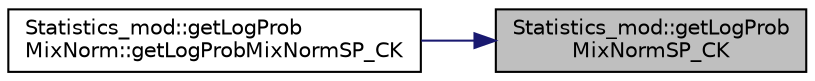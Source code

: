 digraph "Statistics_mod::getLogProbMixNormSP_CK"
{
 // LATEX_PDF_SIZE
  edge [fontname="Helvetica",fontsize="10",labelfontname="Helvetica",labelfontsize="10"];
  node [fontname="Helvetica",fontsize="10",shape=record];
  rankdir="RL";
  Node1 [label="Statistics_mod::getLogProb\lMixNormSP_CK",height=0.2,width=0.4,color="black", fillcolor="grey75", style="filled", fontcolor="black",tooltip=" "];
  Node1 -> Node2 [dir="back",color="midnightblue",fontsize="10",style="solid"];
  Node2 [label="Statistics_mod::getLogProb\lMixNorm::getLogProbMixNormSP_CK",height=0.2,width=0.4,color="black", fillcolor="white", style="filled",URL="$interfaceStatistics__mod_1_1getLogProbMixNorm.html#a1c4c18ec6489062487c5eeb96c8de008",tooltip=" "];
}

